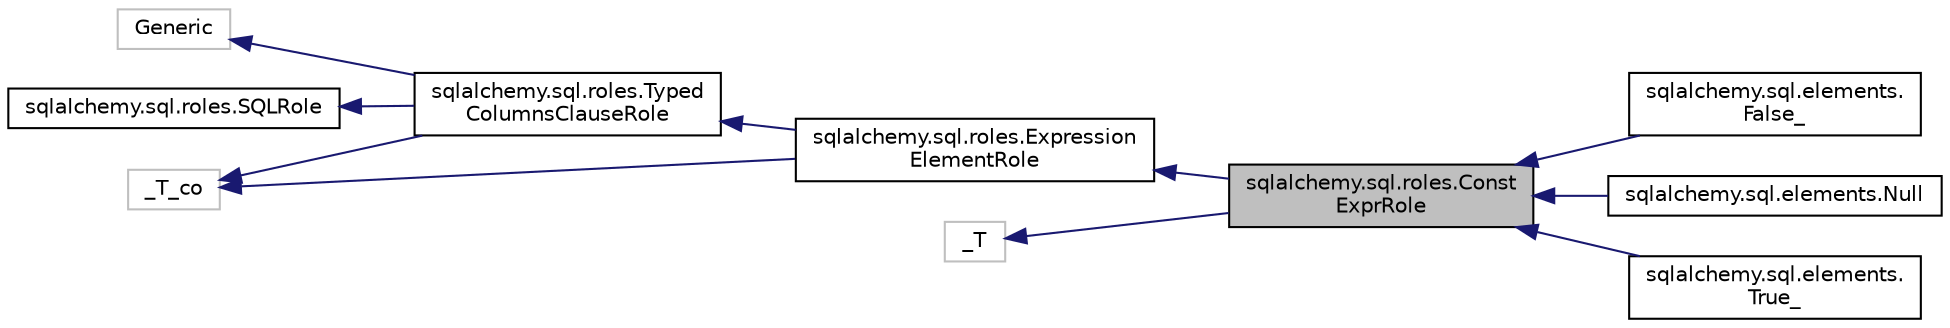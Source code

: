 digraph "sqlalchemy.sql.roles.ConstExprRole"
{
 // LATEX_PDF_SIZE
  edge [fontname="Helvetica",fontsize="10",labelfontname="Helvetica",labelfontsize="10"];
  node [fontname="Helvetica",fontsize="10",shape=record];
  rankdir="LR";
  Node1 [label="sqlalchemy.sql.roles.Const\lExprRole",height=0.2,width=0.4,color="black", fillcolor="grey75", style="filled", fontcolor="black",tooltip=" "];
  Node2 -> Node1 [dir="back",color="midnightblue",fontsize="10",style="solid",fontname="Helvetica"];
  Node2 [label="sqlalchemy.sql.roles.Expression\lElementRole",height=0.2,width=0.4,color="black", fillcolor="white", style="filled",URL="$classsqlalchemy_1_1sql_1_1roles_1_1ExpressionElementRole.html",tooltip=" "];
  Node3 -> Node2 [dir="back",color="midnightblue",fontsize="10",style="solid",fontname="Helvetica"];
  Node3 [label="sqlalchemy.sql.roles.Typed\lColumnsClauseRole",height=0.2,width=0.4,color="black", fillcolor="white", style="filled",URL="$classsqlalchemy_1_1sql_1_1roles_1_1TypedColumnsClauseRole.html",tooltip=" "];
  Node4 -> Node3 [dir="back",color="midnightblue",fontsize="10",style="solid",fontname="Helvetica"];
  Node4 [label="Generic",height=0.2,width=0.4,color="grey75", fillcolor="white", style="filled",tooltip=" "];
  Node5 -> Node3 [dir="back",color="midnightblue",fontsize="10",style="solid",fontname="Helvetica"];
  Node5 [label="_T_co",height=0.2,width=0.4,color="grey75", fillcolor="white", style="filled",tooltip=" "];
  Node6 -> Node3 [dir="back",color="midnightblue",fontsize="10",style="solid",fontname="Helvetica"];
  Node6 [label="sqlalchemy.sql.roles.SQLRole",height=0.2,width=0.4,color="black", fillcolor="white", style="filled",URL="$classsqlalchemy_1_1sql_1_1roles_1_1SQLRole.html",tooltip=" "];
  Node5 -> Node2 [dir="back",color="midnightblue",fontsize="10",style="solid",fontname="Helvetica"];
  Node7 -> Node1 [dir="back",color="midnightblue",fontsize="10",style="solid",fontname="Helvetica"];
  Node7 [label="_T",height=0.2,width=0.4,color="grey75", fillcolor="white", style="filled",tooltip=" "];
  Node1 -> Node8 [dir="back",color="midnightblue",fontsize="10",style="solid",fontname="Helvetica"];
  Node8 [label="sqlalchemy.sql.elements.\lFalse_",height=0.2,width=0.4,color="black", fillcolor="white", style="filled",URL="$classsqlalchemy_1_1sql_1_1elements_1_1False__.html",tooltip=" "];
  Node1 -> Node9 [dir="back",color="midnightblue",fontsize="10",style="solid",fontname="Helvetica"];
  Node9 [label="sqlalchemy.sql.elements.Null",height=0.2,width=0.4,color="black", fillcolor="white", style="filled",URL="$classsqlalchemy_1_1sql_1_1elements_1_1Null.html",tooltip=" "];
  Node1 -> Node10 [dir="back",color="midnightblue",fontsize="10",style="solid",fontname="Helvetica"];
  Node10 [label="sqlalchemy.sql.elements.\lTrue_",height=0.2,width=0.4,color="black", fillcolor="white", style="filled",URL="$classsqlalchemy_1_1sql_1_1elements_1_1True__.html",tooltip=" "];
}
